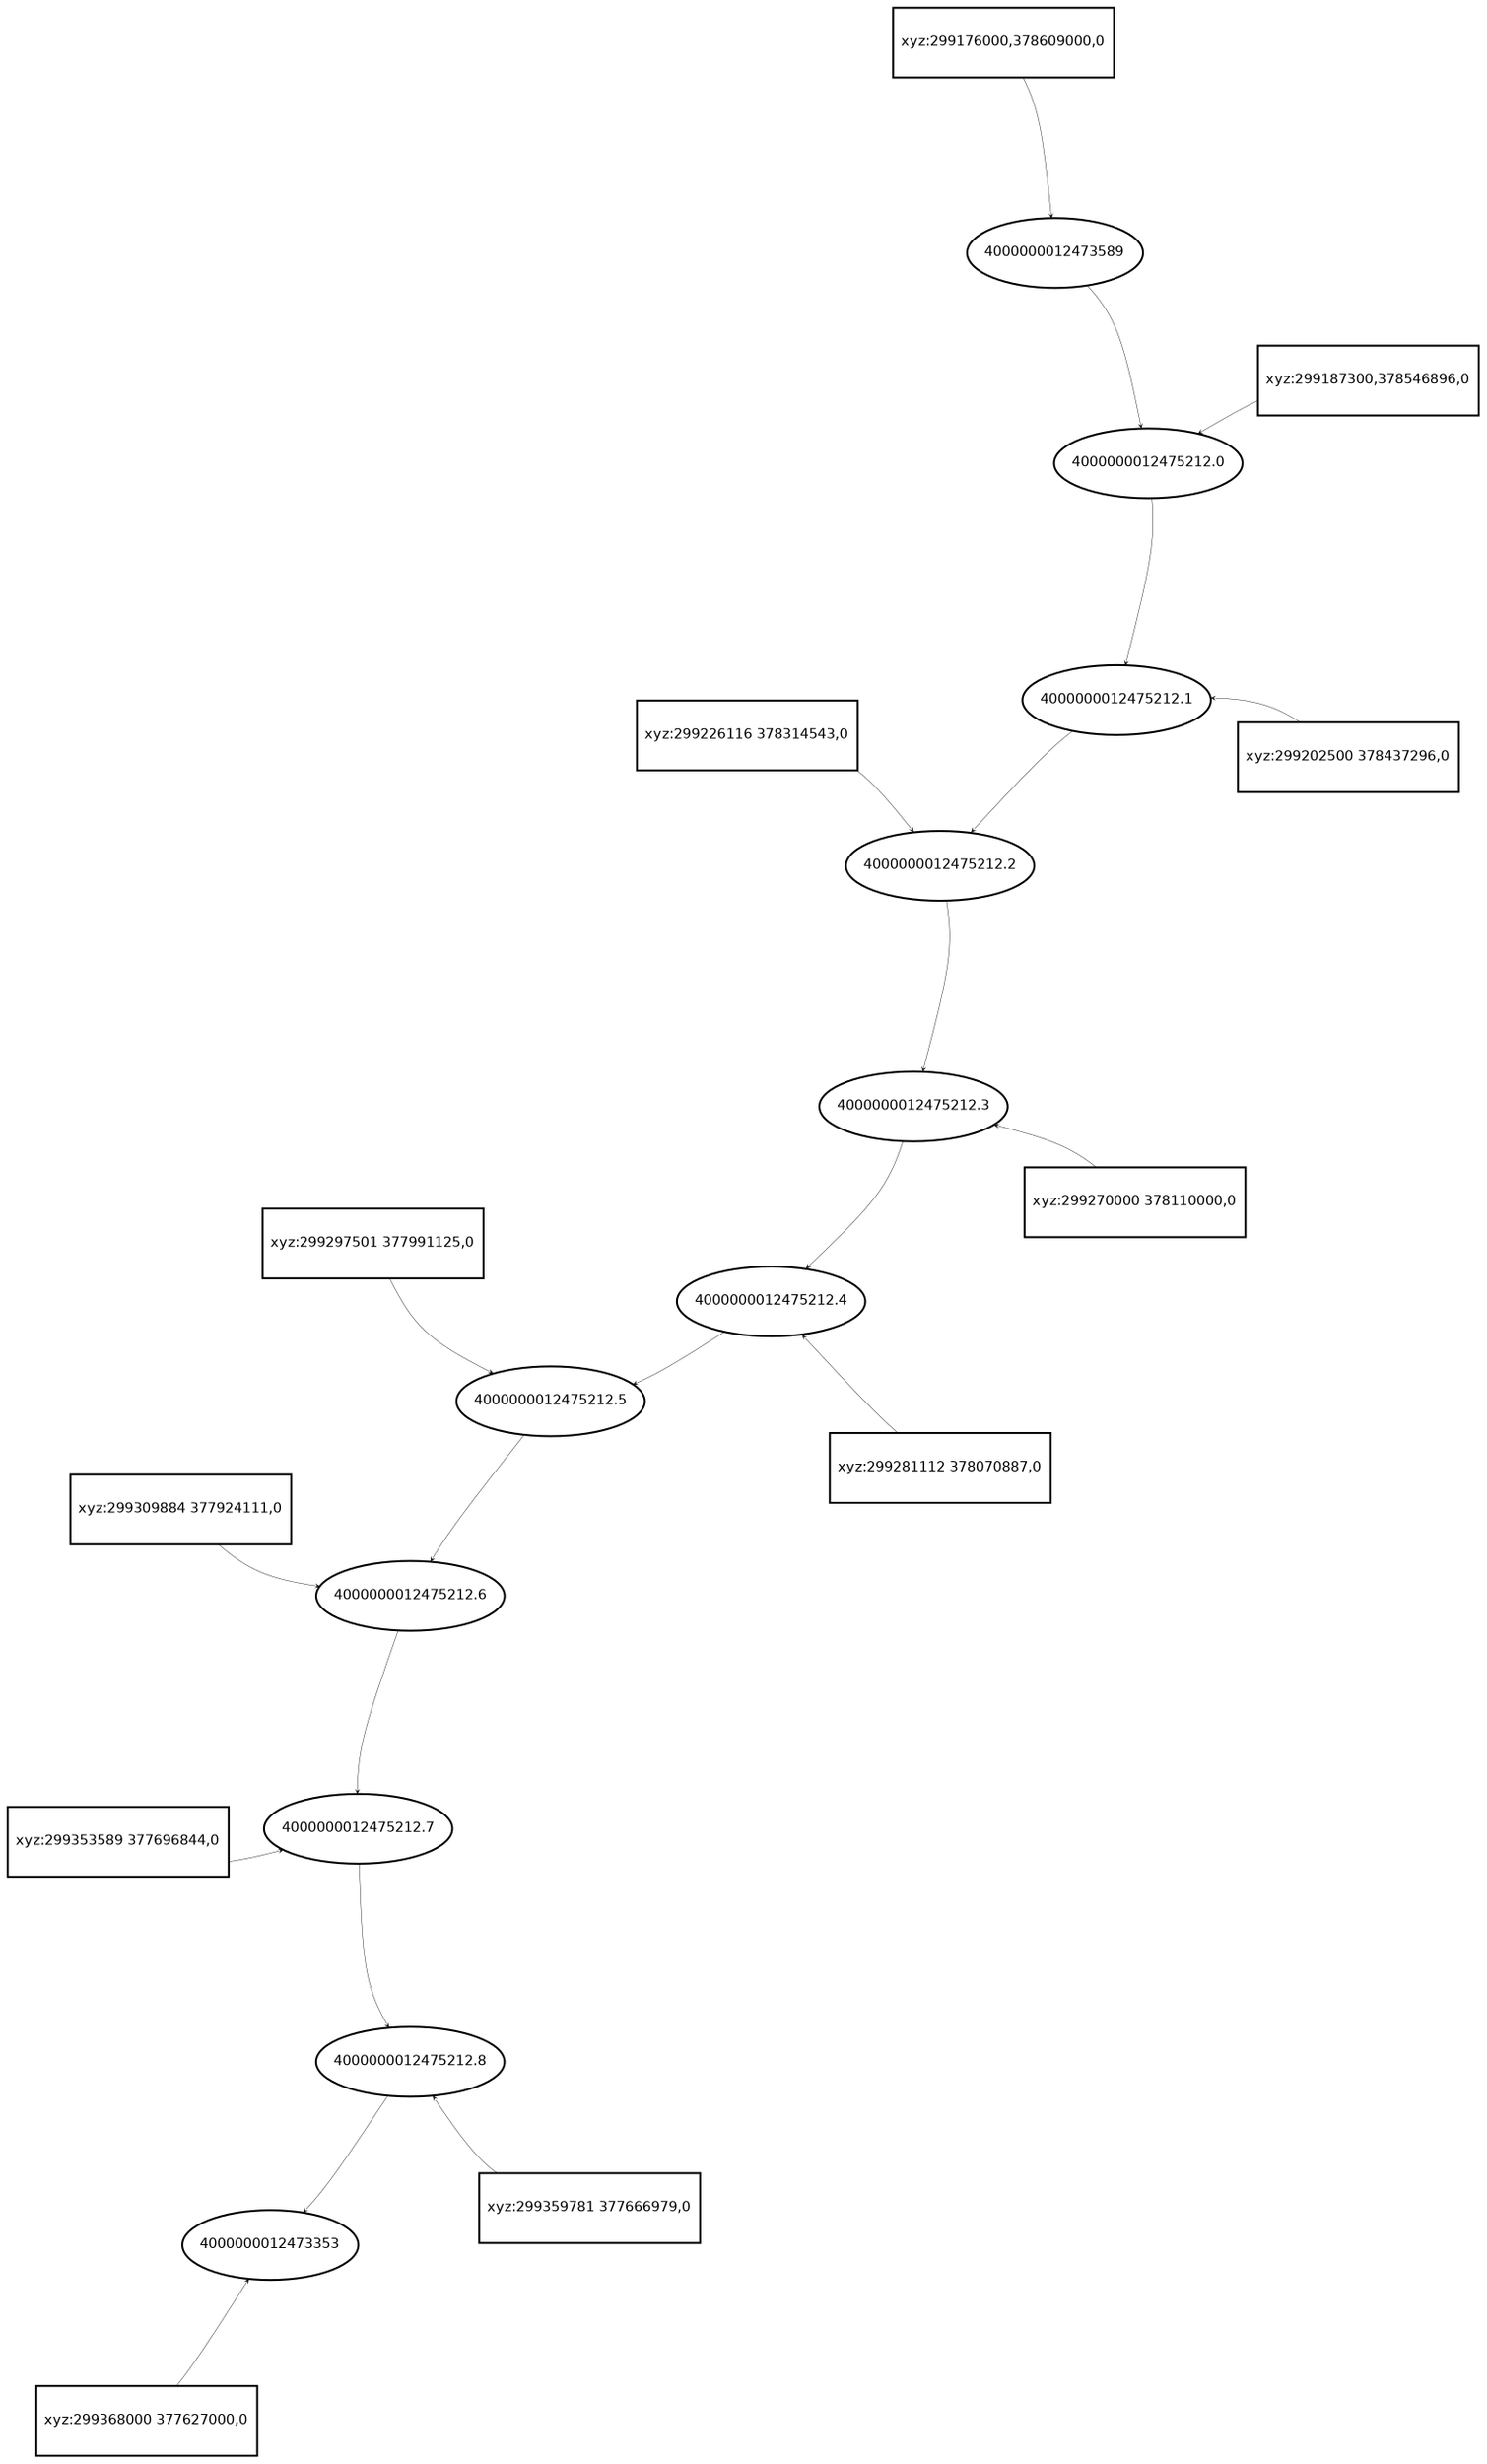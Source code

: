 diGraph a {
layout=neato; overlap=prism; overlap_scaling=-3.5; 
outputorder=nodesfirst; splines=curved; 

	edge[arrowhead="open" arrowsize="0.2"; penwidth="0.2";]

      node[fontname="Helvetica" fontsize="7" shape=oval margin="0.05,0.05" ];
	
  4000000012473589->
  4000000012475212.0->
  4000000012475212.1->
  4000000012475212.2->
  4000000012475212.3->
  4000000012475212.4->
  4000000012475212.5->
  4000000012475212.6->
  4000000012475212.7->
  4000000012475212.8->
  4000000012473353;

  attr0 [shape=box label="xyz:299176000,378609000,0"] 
  attr1 [shape=box label="xyz:299187300,378546896,0"] 
  attr2 [shape=box label="xyz:299202500 378437296,0"] 
  attr3 [shape=box label="xyz:299226116 378314543,0"] 
  attr4 [shape=box label="xyz:299270000 378110000,0"] 
  attr5 [shape=box label="xyz:299281112 378070887,0"] 
  attr6 [shape=box label="xyz:299297501 377991125,0"] 
  attr7 [shape=box label="xyz:299309884 377924111,0"] 
  attr8 [shape=box label="xyz:299353589 377696844,0"] 
  attr9 [shape=box label="xyz:299359781 377666979,0"] 
  attr10 [shape=box label="xyz:299368000 377627000,0"] 
  attr0 -> 4000000012473589;
  attr1 -> 4000000012475212.0;
  attr2 -> 4000000012475212.1;
  attr3 -> 4000000012475212.2;
  attr4 -> 4000000012475212.3;
  attr5 -> 4000000012475212.4;
  attr6 -> 4000000012475212.5;
  attr7 -> 4000000012475212.6;
  attr8 -> 4000000012475212.7;
  attr9 -> 4000000012475212.8;
  attr10 -> 4000000012473353
}
